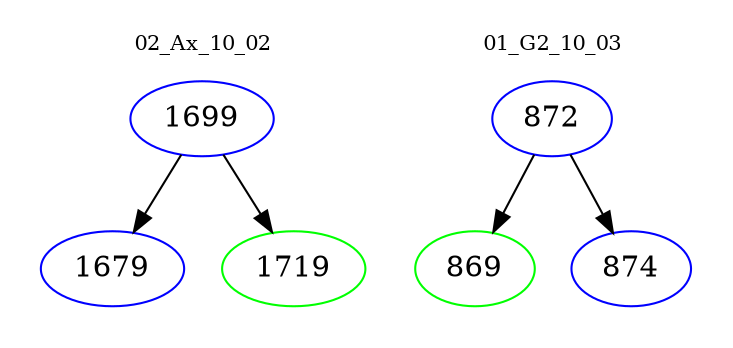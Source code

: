 digraph{
subgraph cluster_0 {
color = white
label = "02_Ax_10_02";
fontsize=10;
T0_1699 [label="1699", color="blue"]
T0_1699 -> T0_1679 [color="black"]
T0_1679 [label="1679", color="blue"]
T0_1699 -> T0_1719 [color="black"]
T0_1719 [label="1719", color="green"]
}
subgraph cluster_1 {
color = white
label = "01_G2_10_03";
fontsize=10;
T1_872 [label="872", color="blue"]
T1_872 -> T1_869 [color="black"]
T1_869 [label="869", color="green"]
T1_872 -> T1_874 [color="black"]
T1_874 [label="874", color="blue"]
}
}
